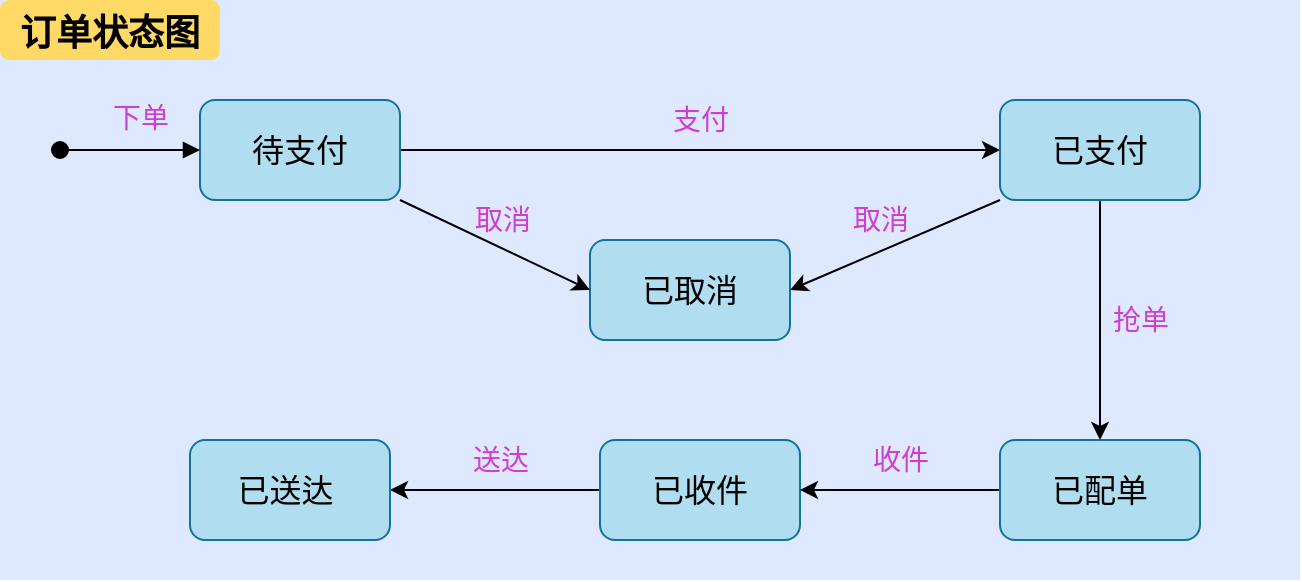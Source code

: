 <mxfile version="13.6.2" type="device"><diagram id="tytNzArrKPkmH7HEpWoC" name="Page-1"><mxGraphModel dx="1422" dy="822" grid="1" gridSize="10" guides="1" tooltips="1" connect="1" arrows="1" fold="1" page="1" pageScale="1" pageWidth="850" pageHeight="1100" math="0" shadow="0"><root><mxCell id="0"/><mxCell id="1" parent="0"/><mxCell id="g0XV_gpekh1Xy-unpsTU-13" value="" style="fillColor=#DEE8FF;strokeColor=none" parent="1" vertex="1"><mxGeometry x="80" y="140" width="650" height="290" as="geometry"/></mxCell><mxCell id="g0XV_gpekh1Xy-unpsTU-14" value="订单状态图" style="rounded=1;fontStyle=1;fillColor=#FFD966;strokeColor=none;fontSize=18;" parent="1" vertex="1"><mxGeometry x="80" y="140" width="110" height="30" as="geometry"/></mxCell><mxCell id="g0XV_gpekh1Xy-unpsTU-8" value="支付" style="edgeStyle=orthogonalEdgeStyle;rounded=0;orthogonalLoop=1;jettySize=auto;html=1;fontColor=#CC3FD1;labelBackgroundColor=none;fontStyle=0;fontSize=14;entryX=0;entryY=0.5;entryDx=0;entryDy=0;" parent="1" source="g0XV_gpekh1Xy-unpsTU-1" target="g0XV_gpekh1Xy-unpsTU-5" edge="1"><mxGeometry y="15" relative="1" as="geometry"><mxPoint as="offset"/><mxPoint x="380" y="215" as="targetPoint"/></mxGeometry></mxCell><mxCell id="g0XV_gpekh1Xy-unpsTU-1" value="待支付" style="rounded=1;whiteSpace=wrap;html=1;fillColor=#b1ddf0;strokeColor=#10739e;fontSize=16;" parent="1" vertex="1"><mxGeometry x="180" y="190" width="100" height="50" as="geometry"/></mxCell><mxCell id="g0XV_gpekh1Xy-unpsTU-2" value="下单" style="html=1;verticalAlign=bottom;startArrow=oval;startFill=1;endArrow=block;startSize=8;entryX=0;entryY=0.5;entryDx=0;entryDy=0;fontSize=14;fontStyle=0;labelBackgroundColor=none;fontColor=#CC3FD1;" parent="1" target="g0XV_gpekh1Xy-unpsTU-1" edge="1"><mxGeometry x="0.143" y="5" width="60" relative="1" as="geometry"><mxPoint x="110" y="215" as="sourcePoint"/><mxPoint x="170" y="220" as="targetPoint"/><mxPoint as="offset"/></mxGeometry></mxCell><mxCell id="g0XV_gpekh1Xy-unpsTU-18" value="抢单" style="edgeStyle=orthogonalEdgeStyle;rounded=0;orthogonalLoop=1;jettySize=auto;html=1;labelBackgroundColor=none;fontSize=14;fontColor=#CC3FD1;" parent="1" source="g0XV_gpekh1Xy-unpsTU-5" target="g0XV_gpekh1Xy-unpsTU-15" edge="1"><mxGeometry y="20" relative="1" as="geometry"><mxPoint as="offset"/></mxGeometry></mxCell><mxCell id="g0XV_gpekh1Xy-unpsTU-5" value="已支付" style="rounded=1;whiteSpace=wrap;html=1;fillColor=#b1ddf0;strokeColor=#10739e;fontSize=16;" parent="1" vertex="1"><mxGeometry x="580" y="190" width="100" height="50" as="geometry"/></mxCell><mxCell id="g0XV_gpekh1Xy-unpsTU-11" value="送达" style="edgeStyle=orthogonalEdgeStyle;rounded=0;orthogonalLoop=1;jettySize=auto;html=1;fontColor=#CC3FD1;labelBackgroundColor=none;fontSize=14;" parent="1" source="g0XV_gpekh1Xy-unpsTU-6" target="g0XV_gpekh1Xy-unpsTU-7" edge="1"><mxGeometry x="-0.048" y="-15" relative="1" as="geometry"><mxPoint as="offset"/></mxGeometry></mxCell><mxCell id="g0XV_gpekh1Xy-unpsTU-6" value="已收件" style="rounded=1;whiteSpace=wrap;html=1;fillColor=#b1ddf0;strokeColor=#10739e;fontSize=16;" parent="1" vertex="1"><mxGeometry x="380" y="360" width="100" height="50" as="geometry"/></mxCell><mxCell id="g0XV_gpekh1Xy-unpsTU-7" value="已送达&amp;nbsp;" style="rounded=1;whiteSpace=wrap;html=1;fillColor=#b1ddf0;strokeColor=#10739e;fontSize=16;" parent="1" vertex="1"><mxGeometry x="175" y="360" width="100" height="50" as="geometry"/></mxCell><mxCell id="g0XV_gpekh1Xy-unpsTU-17" value="收件" style="edgeStyle=orthogonalEdgeStyle;rounded=0;orthogonalLoop=1;jettySize=auto;html=1;labelBackgroundColor=none;fontSize=14;fontColor=#CC3FD1;" parent="1" source="g0XV_gpekh1Xy-unpsTU-15" target="g0XV_gpekh1Xy-unpsTU-6" edge="1"><mxGeometry y="-15" relative="1" as="geometry"><mxPoint as="offset"/></mxGeometry></mxCell><mxCell id="g0XV_gpekh1Xy-unpsTU-15" value="已配单" style="rounded=1;whiteSpace=wrap;html=1;fillColor=#b1ddf0;strokeColor=#10739e;fontSize=16;" parent="1" vertex="1"><mxGeometry x="580" y="360" width="100" height="50" as="geometry"/></mxCell><mxCell id="GqoilKLIAsqLXTQwMpuB-1" value="已取消" style="rounded=1;whiteSpace=wrap;html=1;fillColor=#b1ddf0;strokeColor=#10739e;fontSize=16;" vertex="1" parent="1"><mxGeometry x="375" y="260" width="100" height="50" as="geometry"/></mxCell><mxCell id="GqoilKLIAsqLXTQwMpuB-4" value="取消" style="endArrow=classic;html=1;fillColor=#A8DADC;entryX=0;entryY=0.5;entryDx=0;entryDy=0;exitX=1;exitY=1;exitDx=0;exitDy=0;labelBackgroundColor=none;fontSize=14;fontColor=#CC3FD1;" edge="1" parent="1" source="g0XV_gpekh1Xy-unpsTU-1" target="GqoilKLIAsqLXTQwMpuB-1"><mxGeometry x="-0.059" y="12" width="50" height="50" relative="1" as="geometry"><mxPoint x="270" y="239" as="sourcePoint"/><mxPoint x="370" y="240" as="targetPoint"/><mxPoint x="1" as="offset"/></mxGeometry></mxCell><mxCell id="GqoilKLIAsqLXTQwMpuB-5" value="取消" style="endArrow=classic;html=1;fillColor=#A8DADC;entryX=1;entryY=0.5;entryDx=0;entryDy=0;exitX=0;exitY=1;exitDx=0;exitDy=0;labelBackgroundColor=none;fontColor=#CC3FD1;fontSize=14;" edge="1" parent="1" source="g0XV_gpekh1Xy-unpsTU-5" target="GqoilKLIAsqLXTQwMpuB-1"><mxGeometry x="0.035" y="-14" width="50" height="50" relative="1" as="geometry"><mxPoint x="290" y="250" as="sourcePoint"/><mxPoint x="385" y="295" as="targetPoint"/><mxPoint as="offset"/></mxGeometry></mxCell></root></mxGraphModel></diagram></mxfile>
